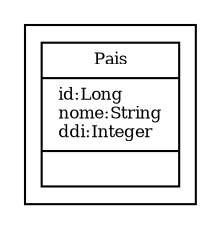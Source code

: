 digraph G{
fontname = "Times-Roman"
fontsize = 8

node [
        fontname = "Times-Roman"
        fontsize = 8
        shape = "record"
]

edge [
        fontname = "Times-Roman"
        fontsize = 8
]

subgraph clusterPAIS
{
Pais [label = "{Pais|id:Long\lnome:String\lddi:Integer\l|\l}"]
}
}
